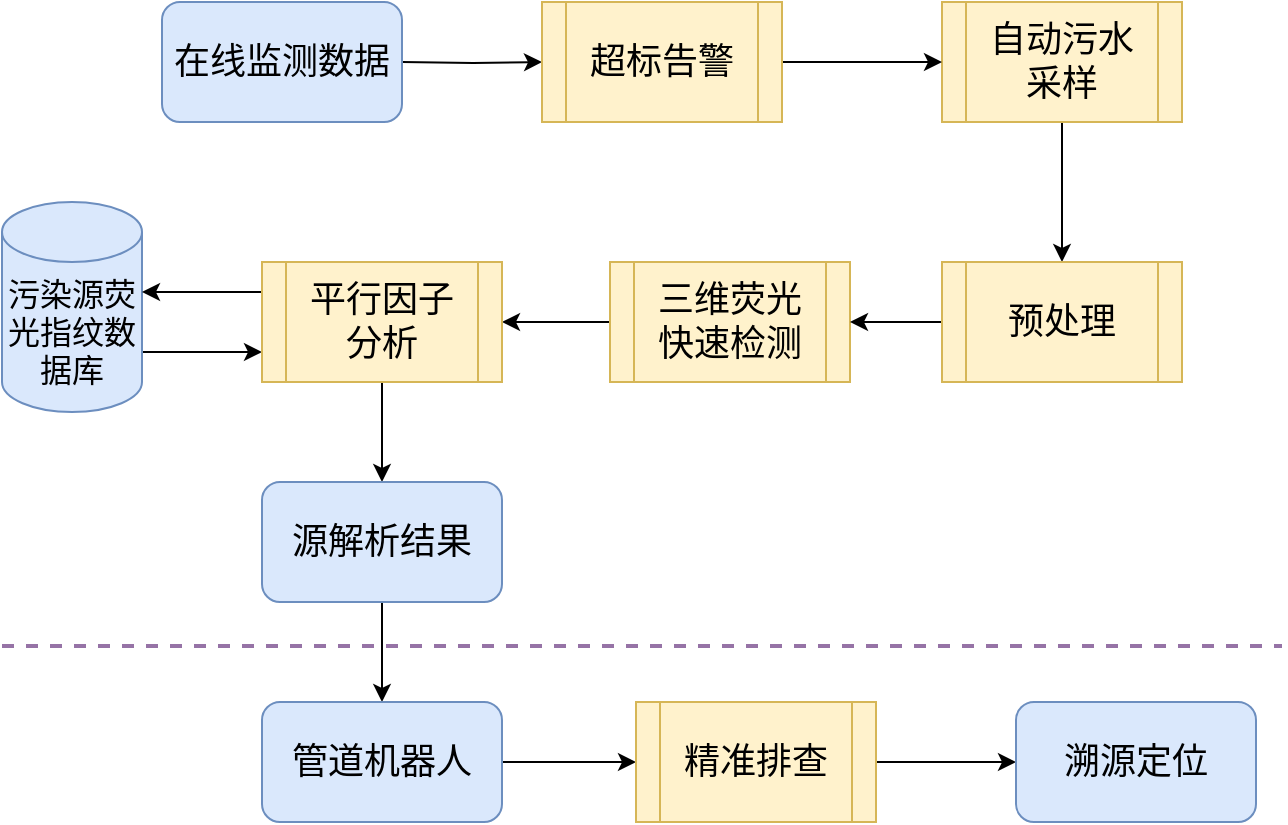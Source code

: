 <mxfile version="14.6.1" type="github">
  <diagram id="LY_-0VuARTMJARn0iHrJ" name="Page-1">
    <mxGraphModel dx="868" dy="450" grid="1" gridSize="10" guides="1" tooltips="1" connect="1" arrows="1" fold="1" page="1" pageScale="1" pageWidth="827" pageHeight="1169" math="0" shadow="0">
      <root>
        <mxCell id="0" />
        <mxCell id="1" parent="0" />
        <mxCell id="QE7Bl5ZxDWa1Gksq_pt1-7" style="edgeStyle=orthogonalEdgeStyle;rounded=0;orthogonalLoop=1;jettySize=auto;html=1;exitX=1;exitY=0.5;exitDx=0;exitDy=0;entryX=0;entryY=0.5;entryDx=0;entryDy=0;" edge="1" parent="1" target="QE7Bl5ZxDWa1Gksq_pt1-5">
          <mxGeometry relative="1" as="geometry">
            <mxPoint x="250" y="180" as="sourcePoint" />
          </mxGeometry>
        </mxCell>
        <mxCell id="QE7Bl5ZxDWa1Gksq_pt1-14" style="edgeStyle=orthogonalEdgeStyle;rounded=0;orthogonalLoop=1;jettySize=auto;html=1;exitX=0.5;exitY=1;exitDx=0;exitDy=0;entryX=0.5;entryY=0;entryDx=0;entryDy=0;" edge="1" parent="1" source="QE7Bl5ZxDWa1Gksq_pt1-4" target="QE7Bl5ZxDWa1Gksq_pt1-13">
          <mxGeometry relative="1" as="geometry" />
        </mxCell>
        <mxCell id="QE7Bl5ZxDWa1Gksq_pt1-4" value="&lt;font style=&quot;font-size: 18px&quot;&gt;自动污水&lt;br&gt;采样&lt;/font&gt;" style="shape=process;whiteSpace=wrap;html=1;backgroundOutline=1;fillColor=#fff2cc;strokeColor=#d6b656;" vertex="1" parent="1">
          <mxGeometry x="520" y="150" width="120" height="60" as="geometry" />
        </mxCell>
        <mxCell id="QE7Bl5ZxDWa1Gksq_pt1-8" style="edgeStyle=orthogonalEdgeStyle;rounded=0;orthogonalLoop=1;jettySize=auto;html=1;exitX=1;exitY=0.5;exitDx=0;exitDy=0;" edge="1" parent="1" source="QE7Bl5ZxDWa1Gksq_pt1-5" target="QE7Bl5ZxDWa1Gksq_pt1-4">
          <mxGeometry relative="1" as="geometry" />
        </mxCell>
        <mxCell id="QE7Bl5ZxDWa1Gksq_pt1-5" value="&lt;font style=&quot;font-size: 18px&quot;&gt;超标告警&lt;/font&gt;" style="shape=process;whiteSpace=wrap;html=1;backgroundOutline=1;fillColor=#fff2cc;strokeColor=#d6b656;" vertex="1" parent="1">
          <mxGeometry x="320" y="150" width="120" height="60" as="geometry" />
        </mxCell>
        <mxCell id="QE7Bl5ZxDWa1Gksq_pt1-32" style="edgeStyle=orthogonalEdgeStyle;rounded=0;orthogonalLoop=1;jettySize=auto;html=1;exitX=1;exitY=0;exitDx=0;exitDy=71.25;exitPerimeter=0;entryX=0;entryY=0.75;entryDx=0;entryDy=0;strokeWidth=1;" edge="1" parent="1" source="QE7Bl5ZxDWa1Gksq_pt1-6" target="QE7Bl5ZxDWa1Gksq_pt1-16">
          <mxGeometry relative="1" as="geometry">
            <Array as="points">
              <mxPoint x="120" y="325" />
            </Array>
          </mxGeometry>
        </mxCell>
        <mxCell id="QE7Bl5ZxDWa1Gksq_pt1-6" value="&lt;font style=&quot;font-size: 16px&quot;&gt;污染源荧光指纹数据库&lt;/font&gt;" style="shape=cylinder3;whiteSpace=wrap;html=1;boundedLbl=1;backgroundOutline=1;size=15;fillColor=#dae8fc;strokeColor=#6c8ebf;fontSize=16;" vertex="1" parent="1">
          <mxGeometry x="50" y="250" width="70" height="105" as="geometry" />
        </mxCell>
        <mxCell id="QE7Bl5ZxDWa1Gksq_pt1-11" value="&lt;span&gt;&lt;font style=&quot;font-size: 18px&quot;&gt;在线监测数据&lt;/font&gt;&lt;/span&gt;" style="rounded=1;whiteSpace=wrap;html=1;fillColor=#dae8fc;strokeColor=#6c8ebf;" vertex="1" parent="1">
          <mxGeometry x="130" y="150" width="120" height="60" as="geometry" />
        </mxCell>
        <mxCell id="QE7Bl5ZxDWa1Gksq_pt1-19" style="edgeStyle=orthogonalEdgeStyle;rounded=0;orthogonalLoop=1;jettySize=auto;html=1;exitX=0;exitY=0.5;exitDx=0;exitDy=0;entryX=1;entryY=0.5;entryDx=0;entryDy=0;" edge="1" parent="1" source="QE7Bl5ZxDWa1Gksq_pt1-12" target="QE7Bl5ZxDWa1Gksq_pt1-16">
          <mxGeometry relative="1" as="geometry" />
        </mxCell>
        <mxCell id="QE7Bl5ZxDWa1Gksq_pt1-12" value="&lt;font style=&quot;font-size: 18px&quot;&gt;三维荧光&lt;br&gt;快速检测&lt;/font&gt;" style="shape=process;whiteSpace=wrap;html=1;backgroundOutline=1;fillColor=#fff2cc;strokeColor=#d6b656;" vertex="1" parent="1">
          <mxGeometry x="354" y="280" width="120" height="60" as="geometry" />
        </mxCell>
        <mxCell id="QE7Bl5ZxDWa1Gksq_pt1-15" style="edgeStyle=orthogonalEdgeStyle;rounded=0;orthogonalLoop=1;jettySize=auto;html=1;exitX=0;exitY=0.5;exitDx=0;exitDy=0;entryX=1;entryY=0.5;entryDx=0;entryDy=0;" edge="1" parent="1" source="QE7Bl5ZxDWa1Gksq_pt1-13" target="QE7Bl5ZxDWa1Gksq_pt1-12">
          <mxGeometry relative="1" as="geometry" />
        </mxCell>
        <mxCell id="QE7Bl5ZxDWa1Gksq_pt1-13" value="&lt;font style=&quot;font-size: 18px&quot;&gt;预处理&lt;/font&gt;" style="shape=process;whiteSpace=wrap;html=1;backgroundOutline=1;fillColor=#fff2cc;strokeColor=#d6b656;" vertex="1" parent="1">
          <mxGeometry x="520" y="280" width="120" height="60" as="geometry" />
        </mxCell>
        <mxCell id="QE7Bl5ZxDWa1Gksq_pt1-20" style="edgeStyle=orthogonalEdgeStyle;rounded=0;orthogonalLoop=1;jettySize=auto;html=1;exitX=0;exitY=0.25;exitDx=0;exitDy=0;" edge="1" parent="1" source="QE7Bl5ZxDWa1Gksq_pt1-16">
          <mxGeometry relative="1" as="geometry">
            <mxPoint x="120" y="295" as="targetPoint" />
          </mxGeometry>
        </mxCell>
        <mxCell id="QE7Bl5ZxDWa1Gksq_pt1-23" style="edgeStyle=orthogonalEdgeStyle;rounded=0;orthogonalLoop=1;jettySize=auto;html=1;exitX=0.5;exitY=1;exitDx=0;exitDy=0;entryX=0.5;entryY=0;entryDx=0;entryDy=0;" edge="1" parent="1" source="QE7Bl5ZxDWa1Gksq_pt1-16" target="QE7Bl5ZxDWa1Gksq_pt1-22">
          <mxGeometry relative="1" as="geometry" />
        </mxCell>
        <mxCell id="QE7Bl5ZxDWa1Gksq_pt1-16" value="&lt;font style=&quot;font-size: 18px&quot;&gt;平行因子&lt;br&gt;分析&lt;/font&gt;" style="shape=process;whiteSpace=wrap;html=1;backgroundOutline=1;fillColor=#fff2cc;strokeColor=#d6b656;" vertex="1" parent="1">
          <mxGeometry x="180" y="280" width="120" height="60" as="geometry" />
        </mxCell>
        <mxCell id="QE7Bl5ZxDWa1Gksq_pt1-30" style="edgeStyle=orthogonalEdgeStyle;rounded=0;orthogonalLoop=1;jettySize=auto;html=1;exitX=0.5;exitY=1;exitDx=0;exitDy=0;entryX=0.5;entryY=0;entryDx=0;entryDy=0;strokeWidth=1;" edge="1" parent="1" source="QE7Bl5ZxDWa1Gksq_pt1-22" target="QE7Bl5ZxDWa1Gksq_pt1-24">
          <mxGeometry relative="1" as="geometry" />
        </mxCell>
        <mxCell id="QE7Bl5ZxDWa1Gksq_pt1-22" value="&lt;font style=&quot;font-size: 18px&quot;&gt;源解析结果&lt;/font&gt;" style="rounded=1;whiteSpace=wrap;html=1;fillColor=#dae8fc;strokeColor=#6c8ebf;" vertex="1" parent="1">
          <mxGeometry x="180" y="390" width="120" height="60" as="geometry" />
        </mxCell>
        <mxCell id="QE7Bl5ZxDWa1Gksq_pt1-26" style="edgeStyle=orthogonalEdgeStyle;rounded=0;orthogonalLoop=1;jettySize=auto;html=1;exitX=1;exitY=0.5;exitDx=0;exitDy=0;entryX=0;entryY=0.5;entryDx=0;entryDy=0;" edge="1" parent="1" source="QE7Bl5ZxDWa1Gksq_pt1-24" target="QE7Bl5ZxDWa1Gksq_pt1-25">
          <mxGeometry relative="1" as="geometry" />
        </mxCell>
        <mxCell id="QE7Bl5ZxDWa1Gksq_pt1-24" value="&lt;font style=&quot;font-size: 18px&quot;&gt;管道机器人&lt;/font&gt;" style="rounded=1;whiteSpace=wrap;html=1;fillColor=#dae8fc;strokeColor=#6c8ebf;" vertex="1" parent="1">
          <mxGeometry x="180" y="500" width="120" height="60" as="geometry" />
        </mxCell>
        <mxCell id="QE7Bl5ZxDWa1Gksq_pt1-29" style="edgeStyle=orthogonalEdgeStyle;rounded=0;orthogonalLoop=1;jettySize=auto;html=1;exitX=1;exitY=0.5;exitDx=0;exitDy=0;entryX=0;entryY=0.5;entryDx=0;entryDy=0;strokeWidth=1;" edge="1" parent="1" source="QE7Bl5ZxDWa1Gksq_pt1-25" target="QE7Bl5ZxDWa1Gksq_pt1-28">
          <mxGeometry relative="1" as="geometry" />
        </mxCell>
        <mxCell id="QE7Bl5ZxDWa1Gksq_pt1-25" value="&lt;font style=&quot;font-size: 18px&quot;&gt;精准排查&lt;/font&gt;" style="shape=process;whiteSpace=wrap;html=1;backgroundOutline=1;fillColor=#fff2cc;strokeColor=#d6b656;" vertex="1" parent="1">
          <mxGeometry x="367" y="500" width="120" height="60" as="geometry" />
        </mxCell>
        <mxCell id="QE7Bl5ZxDWa1Gksq_pt1-27" value="" style="endArrow=none;dashed=1;html=1;strokeWidth=2;fillColor=#e1d5e7;strokeColor=#9673a6;" edge="1" parent="1">
          <mxGeometry width="50" height="50" relative="1" as="geometry">
            <mxPoint x="50" y="472" as="sourcePoint" />
            <mxPoint x="690" y="472" as="targetPoint" />
          </mxGeometry>
        </mxCell>
        <mxCell id="QE7Bl5ZxDWa1Gksq_pt1-28" value="&lt;font style=&quot;font-size: 18px&quot;&gt;溯源定位&lt;/font&gt;" style="rounded=1;whiteSpace=wrap;html=1;fillColor=#dae8fc;strokeColor=#6c8ebf;" vertex="1" parent="1">
          <mxGeometry x="557" y="500" width="120" height="60" as="geometry" />
        </mxCell>
      </root>
    </mxGraphModel>
  </diagram>
</mxfile>
